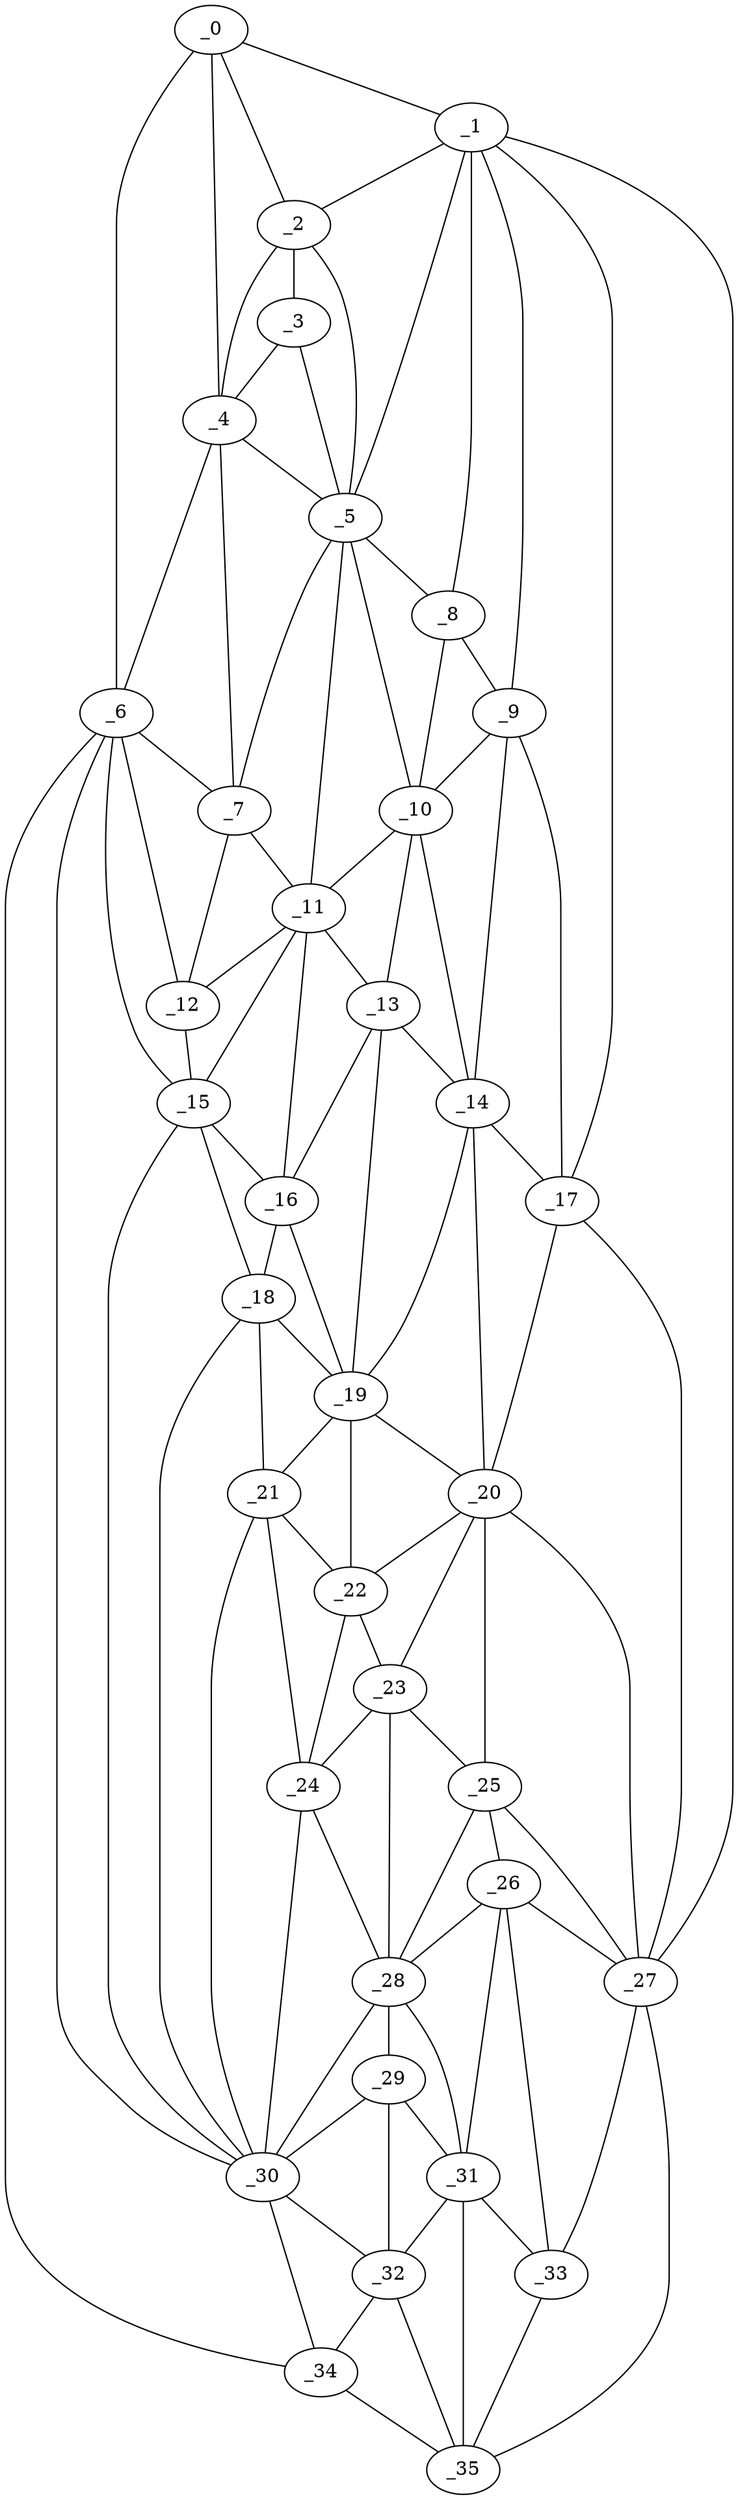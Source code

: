 graph "obj1__210.gxl" {
	_0	 [x=5,
		y=57];
	_1	 [x=5,
		y=72];
	_0 -- _1	 [valence=1];
	_2	 [x=23,
		y=54];
	_0 -- _2	 [valence=1];
	_4	 [x=30,
		y=47];
	_0 -- _4	 [valence=2];
	_6	 [x=38,
		y=37];
	_0 -- _6	 [valence=1];
	_1 -- _2	 [valence=1];
	_5	 [x=35,
		y=57];
	_1 -- _5	 [valence=2];
	_8	 [x=45,
		y=74];
	_1 -- _8	 [valence=1];
	_9	 [x=46,
		y=78];
	_1 -- _9	 [valence=2];
	_17	 [x=65,
		y=83];
	_1 -- _17	 [valence=2];
	_27	 [x=100,
		y=90];
	_1 -- _27	 [valence=1];
	_3	 [x=29,
		y=52];
	_2 -- _3	 [valence=1];
	_2 -- _4	 [valence=2];
	_2 -- _5	 [valence=2];
	_3 -- _4	 [valence=2];
	_3 -- _5	 [valence=2];
	_4 -- _5	 [valence=2];
	_4 -- _6	 [valence=2];
	_7	 [x=42,
		y=50];
	_4 -- _7	 [valence=2];
	_5 -- _7	 [valence=2];
	_5 -- _8	 [valence=1];
	_10	 [x=47,
		y=71];
	_5 -- _10	 [valence=2];
	_11	 [x=49,
		y=57];
	_5 -- _11	 [valence=1];
	_6 -- _7	 [valence=2];
	_12	 [x=51,
		y=44];
	_6 -- _12	 [valence=2];
	_15	 [x=63,
		y=48];
	_6 -- _15	 [valence=2];
	_30	 [x=108,
		y=52];
	_6 -- _30	 [valence=1];
	_34	 [x=126,
		y=54];
	_6 -- _34	 [valence=1];
	_7 -- _11	 [valence=2];
	_7 -- _12	 [valence=1];
	_8 -- _9	 [valence=2];
	_8 -- _10	 [valence=2];
	_9 -- _10	 [valence=2];
	_14	 [x=61,
		y=72];
	_9 -- _14	 [valence=2];
	_9 -- _17	 [valence=1];
	_10 -- _11	 [valence=2];
	_13	 [x=56,
		y=62];
	_10 -- _13	 [valence=2];
	_10 -- _14	 [valence=2];
	_11 -- _12	 [valence=2];
	_11 -- _13	 [valence=1];
	_11 -- _15	 [valence=2];
	_16	 [x=64,
		y=54];
	_11 -- _16	 [valence=1];
	_12 -- _15	 [valence=1];
	_13 -- _14	 [valence=2];
	_13 -- _16	 [valence=2];
	_19	 [x=74,
		y=60];
	_13 -- _19	 [valence=2];
	_14 -- _17	 [valence=2];
	_14 -- _19	 [valence=2];
	_20	 [x=75,
		y=78];
	_14 -- _20	 [valence=2];
	_15 -- _16	 [valence=2];
	_18	 [x=71,
		y=54];
	_15 -- _18	 [valence=1];
	_15 -- _30	 [valence=2];
	_16 -- _18	 [valence=2];
	_16 -- _19	 [valence=2];
	_17 -- _20	 [valence=2];
	_17 -- _27	 [valence=2];
	_18 -- _19	 [valence=1];
	_21	 [x=78,
		y=58];
	_18 -- _21	 [valence=2];
	_18 -- _30	 [valence=1];
	_19 -- _20	 [valence=2];
	_19 -- _21	 [valence=2];
	_22	 [x=82,
		y=67];
	_19 -- _22	 [valence=2];
	_20 -- _22	 [valence=1];
	_23	 [x=88,
		y=68];
	_20 -- _23	 [valence=2];
	_25	 [x=93,
		y=74];
	_20 -- _25	 [valence=2];
	_20 -- _27	 [valence=2];
	_21 -- _22	 [valence=1];
	_24	 [x=91,
		y=60];
	_21 -- _24	 [valence=2];
	_21 -- _30	 [valence=2];
	_22 -- _23	 [valence=2];
	_22 -- _24	 [valence=1];
	_23 -- _24	 [valence=2];
	_23 -- _25	 [valence=2];
	_28	 [x=102,
		y=61];
	_23 -- _28	 [valence=1];
	_24 -- _28	 [valence=2];
	_24 -- _30	 [valence=2];
	_26	 [x=99,
		y=77];
	_25 -- _26	 [valence=2];
	_25 -- _27	 [valence=1];
	_25 -- _28	 [valence=2];
	_26 -- _27	 [valence=2];
	_26 -- _28	 [valence=2];
	_31	 [x=111,
		y=69];
	_26 -- _31	 [valence=1];
	_33	 [x=114,
		y=78];
	_26 -- _33	 [valence=2];
	_27 -- _33	 [valence=2];
	_35	 [x=127,
		y=69];
	_27 -- _35	 [valence=1];
	_29	 [x=106,
		y=61];
	_28 -- _29	 [valence=2];
	_28 -- _30	 [valence=2];
	_28 -- _31	 [valence=2];
	_29 -- _30	 [valence=1];
	_29 -- _31	 [valence=2];
	_32	 [x=114,
		y=55];
	_29 -- _32	 [valence=1];
	_30 -- _32	 [valence=2];
	_30 -- _34	 [valence=2];
	_31 -- _32	 [valence=2];
	_31 -- _33	 [valence=2];
	_31 -- _35	 [valence=1];
	_32 -- _34	 [valence=1];
	_32 -- _35	 [valence=1];
	_33 -- _35	 [valence=2];
	_34 -- _35	 [valence=1];
}
